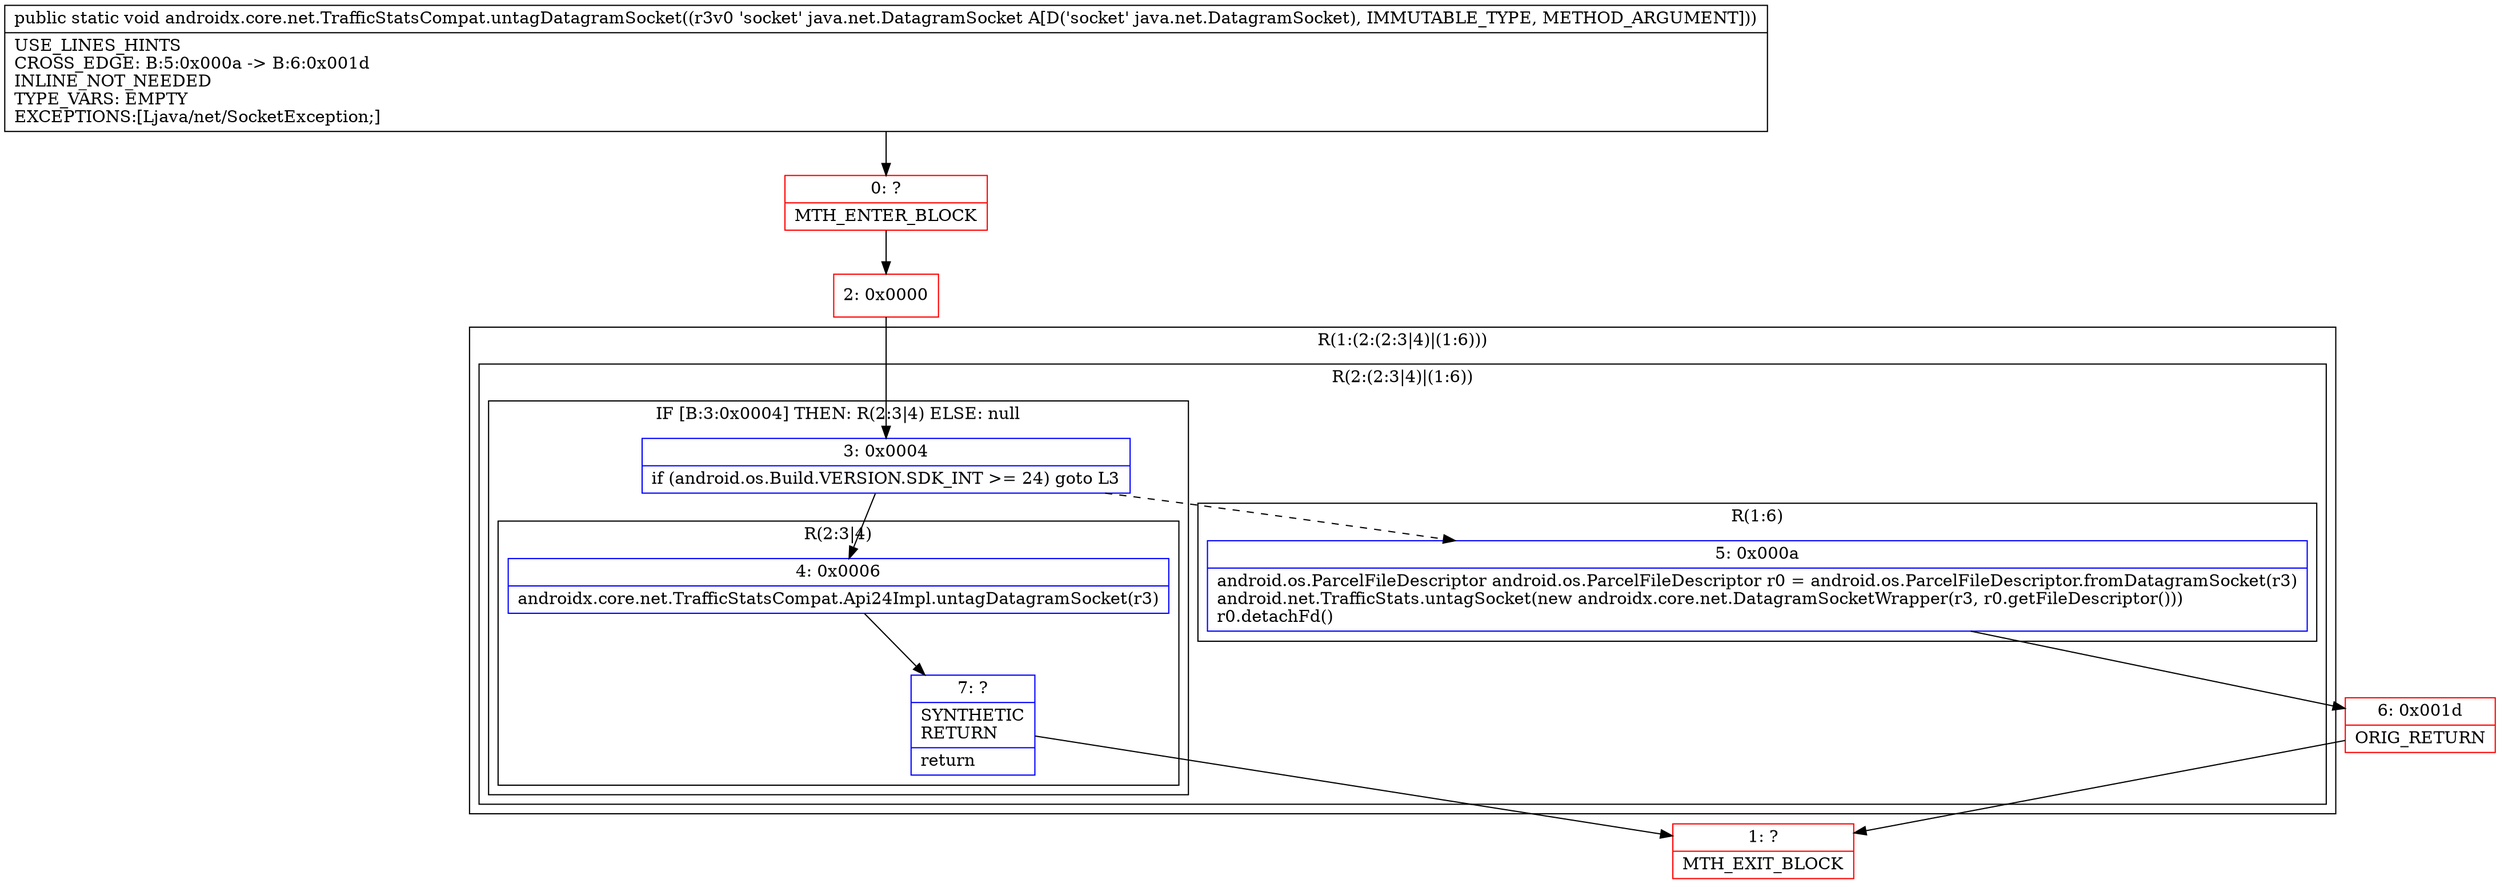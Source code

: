 digraph "CFG forandroidx.core.net.TrafficStatsCompat.untagDatagramSocket(Ljava\/net\/DatagramSocket;)V" {
subgraph cluster_Region_584733400 {
label = "R(1:(2:(2:3|4)|(1:6)))";
node [shape=record,color=blue];
subgraph cluster_Region_624634733 {
label = "R(2:(2:3|4)|(1:6))";
node [shape=record,color=blue];
subgraph cluster_IfRegion_748299741 {
label = "IF [B:3:0x0004] THEN: R(2:3|4) ELSE: null";
node [shape=record,color=blue];
Node_3 [shape=record,label="{3\:\ 0x0004|if (android.os.Build.VERSION.SDK_INT \>= 24) goto L3\l}"];
subgraph cluster_Region_1314623415 {
label = "R(2:3|4)";
node [shape=record,color=blue];
Node_4 [shape=record,label="{4\:\ 0x0006|androidx.core.net.TrafficStatsCompat.Api24Impl.untagDatagramSocket(r3)\l}"];
Node_7 [shape=record,label="{7\:\ ?|SYNTHETIC\lRETURN\l|return\l}"];
}
}
subgraph cluster_Region_175873818 {
label = "R(1:6)";
node [shape=record,color=blue];
Node_5 [shape=record,label="{5\:\ 0x000a|android.os.ParcelFileDescriptor android.os.ParcelFileDescriptor r0 = android.os.ParcelFileDescriptor.fromDatagramSocket(r3)\landroid.net.TrafficStats.untagSocket(new androidx.core.net.DatagramSocketWrapper(r3, r0.getFileDescriptor()))\lr0.detachFd()\l}"];
}
}
}
Node_0 [shape=record,color=red,label="{0\:\ ?|MTH_ENTER_BLOCK\l}"];
Node_2 [shape=record,color=red,label="{2\:\ 0x0000}"];
Node_1 [shape=record,color=red,label="{1\:\ ?|MTH_EXIT_BLOCK\l}"];
Node_6 [shape=record,color=red,label="{6\:\ 0x001d|ORIG_RETURN\l}"];
MethodNode[shape=record,label="{public static void androidx.core.net.TrafficStatsCompat.untagDatagramSocket((r3v0 'socket' java.net.DatagramSocket A[D('socket' java.net.DatagramSocket), IMMUTABLE_TYPE, METHOD_ARGUMENT]))  | USE_LINES_HINTS\lCROSS_EDGE: B:5:0x000a \-\> B:6:0x001d\lINLINE_NOT_NEEDED\lTYPE_VARS: EMPTY\lEXCEPTIONS:[Ljava\/net\/SocketException;]\l}"];
MethodNode -> Node_0;Node_3 -> Node_4;
Node_3 -> Node_5[style=dashed];
Node_4 -> Node_7;
Node_7 -> Node_1;
Node_5 -> Node_6;
Node_0 -> Node_2;
Node_2 -> Node_3;
Node_6 -> Node_1;
}

